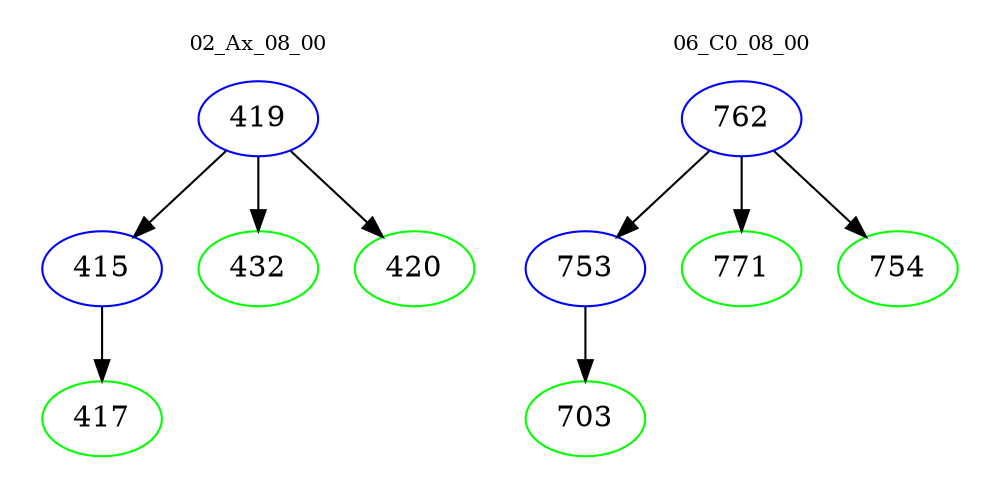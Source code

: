 digraph{
subgraph cluster_0 {
color = white
label = "02_Ax_08_00";
fontsize=10;
T0_419 [label="419", color="blue"]
T0_419 -> T0_415 [color="black"]
T0_415 [label="415", color="blue"]
T0_415 -> T0_417 [color="black"]
T0_417 [label="417", color="green"]
T0_419 -> T0_432 [color="black"]
T0_432 [label="432", color="green"]
T0_419 -> T0_420 [color="black"]
T0_420 [label="420", color="green"]
}
subgraph cluster_1 {
color = white
label = "06_C0_08_00";
fontsize=10;
T1_762 [label="762", color="blue"]
T1_762 -> T1_753 [color="black"]
T1_753 [label="753", color="blue"]
T1_753 -> T1_703 [color="black"]
T1_703 [label="703", color="green"]
T1_762 -> T1_771 [color="black"]
T1_771 [label="771", color="green"]
T1_762 -> T1_754 [color="black"]
T1_754 [label="754", color="green"]
}
}
